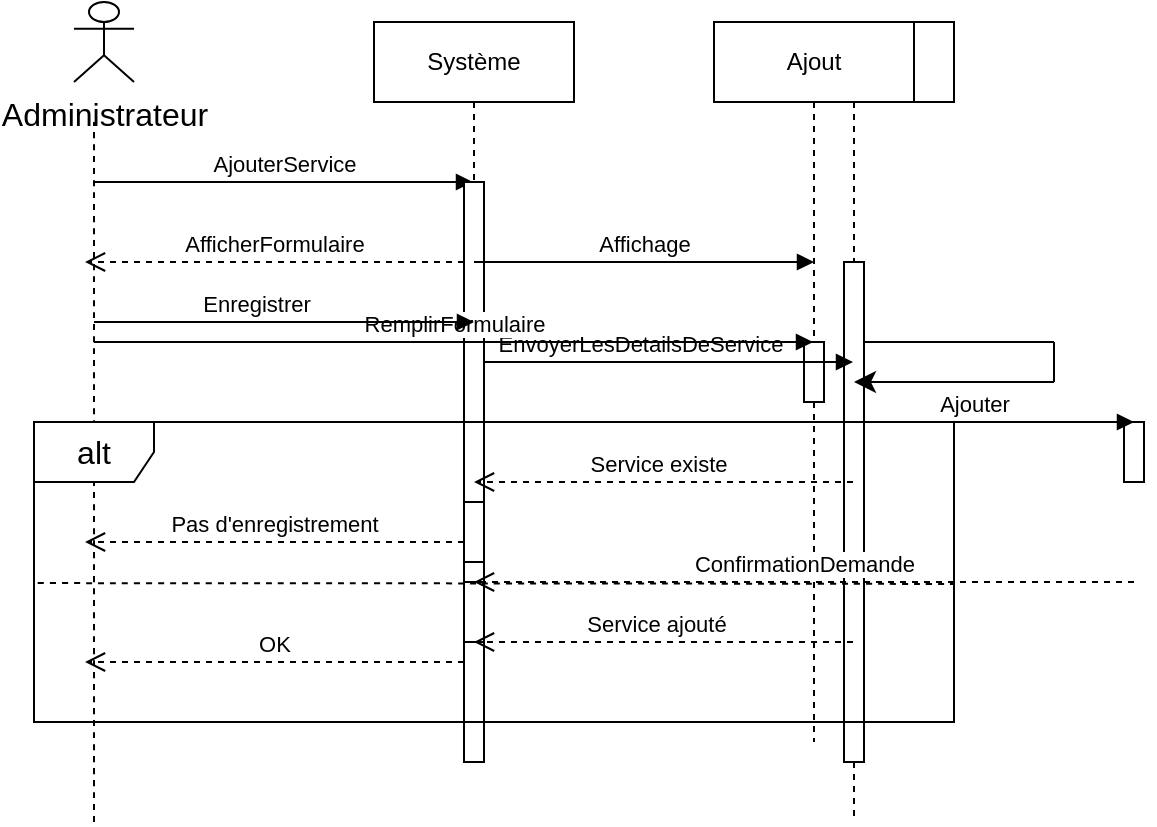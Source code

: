 <mxfile version="23.0.2" type="github" pages="2">
  <diagram name="Page-1" id="2YBvvXClWsGukQMizWep">
    <mxGraphModel dx="802" dy="891" grid="1" gridSize="10" guides="1" tooltips="1" connect="1" arrows="1" fold="1" page="1" pageScale="1" pageWidth="850" pageHeight="1100" math="0" shadow="0">
      <root>
        <mxCell id="0" />
        <mxCell id="1" parent="0" />
        <mxCell id="aM9ryv3xv72pqoxQDRHE-5" value="Système" style="shape=umlLifeline;perimeter=lifelinePerimeter;whiteSpace=wrap;html=1;container=0;dropTarget=0;collapsible=0;recursiveResize=0;outlineConnect=0;portConstraint=eastwest;newEdgeStyle={&quot;edgeStyle&quot;:&quot;elbowEdgeStyle&quot;,&quot;elbow&quot;:&quot;vertical&quot;,&quot;curved&quot;:0,&quot;rounded&quot;:0};" parent="1" vertex="1">
          <mxGeometry x="220" y="40" width="100" height="360" as="geometry" />
        </mxCell>
        <mxCell id="aM9ryv3xv72pqoxQDRHE-7" value="AjouterService" style="html=1;verticalAlign=bottom;endArrow=block;edgeStyle=elbowEdgeStyle;elbow=vertical;curved=0;rounded=0;" parent="1" target="aM9ryv3xv72pqoxQDRHE-5" edge="1">
          <mxGeometry relative="1" as="geometry">
            <mxPoint x="80" y="120" as="sourcePoint" />
            <Array as="points">
              <mxPoint x="180" y="120" />
            </Array>
            <mxPoint x="265" y="120" as="targetPoint" />
          </mxGeometry>
        </mxCell>
        <mxCell id="IuWYibDsxvpFyqNWnPMN-1" value="Administrateur" style="shape=umlActor;verticalLabelPosition=bottom;verticalAlign=top;html=1;outlineConnect=0;fontSize=16;" vertex="1" parent="1">
          <mxGeometry x="70" y="30" width="30" height="40" as="geometry" />
        </mxCell>
        <mxCell id="IuWYibDsxvpFyqNWnPMN-3" value="" style="endArrow=none;dashed=1;html=1;rounded=0;fontSize=12;startSize=8;endSize=8;curved=1;" edge="1" parent="1">
          <mxGeometry width="50" height="50" relative="1" as="geometry">
            <mxPoint x="80" y="440" as="sourcePoint" />
            <mxPoint x="80" y="90" as="targetPoint" />
          </mxGeometry>
        </mxCell>
        <mxCell id="IuWYibDsxvpFyqNWnPMN-5" value="BD" style="shape=umlLifeline;perimeter=lifelinePerimeter;whiteSpace=wrap;html=1;container=0;dropTarget=0;collapsible=0;recursiveResize=0;outlineConnect=0;portConstraint=eastwest;newEdgeStyle={&quot;edgeStyle&quot;:&quot;elbowEdgeStyle&quot;,&quot;elbow&quot;:&quot;vertical&quot;,&quot;curved&quot;:0,&quot;rounded&quot;:0};" vertex="1" parent="1">
          <mxGeometry x="410" y="40" width="100" height="400" as="geometry" />
        </mxCell>
        <mxCell id="IuWYibDsxvpFyqNWnPMN-4" value="Ajout" style="shape=umlLifeline;perimeter=lifelinePerimeter;whiteSpace=wrap;html=1;container=0;dropTarget=0;collapsible=0;recursiveResize=0;outlineConnect=0;portConstraint=eastwest;newEdgeStyle={&quot;edgeStyle&quot;:&quot;elbowEdgeStyle&quot;,&quot;elbow&quot;:&quot;vertical&quot;,&quot;curved&quot;:0,&quot;rounded&quot;:0};" vertex="1" parent="1">
          <mxGeometry x="390" y="40" width="100" height="360" as="geometry" />
        </mxCell>
        <mxCell id="IuWYibDsxvpFyqNWnPMN-6" value="" style="rounded=0;whiteSpace=wrap;html=1;fontSize=16;direction=south;" vertex="1" parent="1">
          <mxGeometry x="265" y="120" width="10" height="290" as="geometry" />
        </mxCell>
        <mxCell id="njUfeDdC9oClIFobsHE3-21" style="edgeStyle=none;curved=1;rounded=0;orthogonalLoop=1;jettySize=auto;html=1;fontSize=12;startSize=8;endSize=8;" edge="1" parent="1" source="IuWYibDsxvpFyqNWnPMN-7">
          <mxGeometry relative="1" as="geometry">
            <mxPoint x="460.0" y="180" as="targetPoint" />
          </mxGeometry>
        </mxCell>
        <mxCell id="IuWYibDsxvpFyqNWnPMN-7" value="" style="rounded=0;whiteSpace=wrap;html=1;fontSize=16;direction=south;" vertex="1" parent="1">
          <mxGeometry x="455" y="160" width="10" height="250" as="geometry" />
        </mxCell>
        <mxCell id="IuWYibDsxvpFyqNWnPMN-18" value="OK" style="html=1;verticalAlign=bottom;endArrow=open;dashed=1;endSize=8;edgeStyle=elbowEdgeStyle;elbow=vertical;curved=0;rounded=0;" edge="1" parent="1">
          <mxGeometry relative="1" as="geometry">
            <mxPoint x="75.5" y="360" as="targetPoint" />
            <Array as="points" />
            <mxPoint x="265" y="360" as="sourcePoint" />
          </mxGeometry>
        </mxCell>
        <mxCell id="IuWYibDsxvpFyqNWnPMN-8" value="" style="rounded=0;whiteSpace=wrap;html=1;fontSize=16;direction=south;" vertex="1" parent="1">
          <mxGeometry x="435" y="200" width="10" height="30" as="geometry" />
        </mxCell>
        <mxCell id="njUfeDdC9oClIFobsHE3-17" value="EnvoyerLesDetailsDeService" style="html=1;verticalAlign=bottom;endArrow=block;edgeStyle=elbowEdgeStyle;elbow=vertical;curved=0;rounded=0;" edge="1" parent="1" target="IuWYibDsxvpFyqNWnPMN-5">
          <mxGeometry x="-0.154" relative="1" as="geometry">
            <mxPoint x="275" y="210" as="sourcePoint" />
            <Array as="points">
              <mxPoint x="370" y="210" />
            </Array>
            <mxPoint x="455" y="158.75" as="targetPoint" />
            <mxPoint as="offset" />
          </mxGeometry>
        </mxCell>
        <mxCell id="IuWYibDsxvpFyqNWnPMN-9" value="" style="rounded=0;whiteSpace=wrap;html=1;fontSize=16;direction=south;" vertex="1" parent="1">
          <mxGeometry x="595" y="240" width="10" height="30" as="geometry" />
        </mxCell>
        <mxCell id="njUfeDdC9oClIFobsHE3-22" value="" style="endArrow=none;html=1;rounded=0;fontSize=12;startSize=8;endSize=8;curved=1;" edge="1" parent="1">
          <mxGeometry width="50" height="50" relative="1" as="geometry">
            <mxPoint x="465" y="200" as="sourcePoint" />
            <mxPoint x="560" y="200" as="targetPoint" />
          </mxGeometry>
        </mxCell>
        <mxCell id="IuWYibDsxvpFyqNWnPMN-10" value="" style="rounded=0;whiteSpace=wrap;html=1;fontSize=16;direction=south;" vertex="1" parent="1">
          <mxGeometry x="265" y="280" width="10" height="30" as="geometry" />
        </mxCell>
        <mxCell id="njUfeDdC9oClIFobsHE3-23" value="" style="endArrow=none;html=1;rounded=0;fontSize=12;startSize=8;endSize=8;curved=1;" edge="1" parent="1">
          <mxGeometry width="50" height="50" relative="1" as="geometry">
            <mxPoint x="560" y="220" as="sourcePoint" />
            <mxPoint x="560" y="200" as="targetPoint" />
          </mxGeometry>
        </mxCell>
        <mxCell id="IuWYibDsxvpFyqNWnPMN-11" value="" style="rounded=0;whiteSpace=wrap;html=1;fontSize=16;direction=south;" vertex="1" parent="1">
          <mxGeometry x="265" y="320" width="10" height="30" as="geometry" />
        </mxCell>
        <mxCell id="njUfeDdC9oClIFobsHE3-24" value="" style="endArrow=classic;html=1;rounded=0;fontSize=12;startSize=8;endSize=8;curved=1;entryX=0.24;entryY=0.5;entryDx=0;entryDy=0;entryPerimeter=0;" edge="1" parent="1" target="IuWYibDsxvpFyqNWnPMN-7">
          <mxGeometry width="50" height="50" relative="1" as="geometry">
            <mxPoint x="560" y="220" as="sourcePoint" />
            <mxPoint x="470" y="220" as="targetPoint" />
          </mxGeometry>
        </mxCell>
        <mxCell id="IuWYibDsxvpFyqNWnPMN-12" value="Affichage" style="html=1;verticalAlign=bottom;endArrow=block;edgeStyle=elbowEdgeStyle;elbow=vertical;curved=0;rounded=0;" edge="1" parent="1">
          <mxGeometry relative="1" as="geometry">
            <mxPoint x="270" y="160" as="sourcePoint" />
            <Array as="points">
              <mxPoint x="365" y="160" />
            </Array>
            <mxPoint x="440" y="160" as="targetPoint" />
          </mxGeometry>
        </mxCell>
        <mxCell id="njUfeDdC9oClIFobsHE3-28" value="Service existe" style="html=1;verticalAlign=bottom;endArrow=open;dashed=1;endSize=8;edgeStyle=elbowEdgeStyle;elbow=vertical;curved=0;rounded=0;" edge="1" parent="1" source="IuWYibDsxvpFyqNWnPMN-5">
          <mxGeometry x="0.034" relative="1" as="geometry">
            <mxPoint x="270" y="270" as="targetPoint" />
            <Array as="points">
              <mxPoint x="280" y="270" />
            </Array>
            <mxPoint x="400" y="270" as="sourcePoint" />
            <mxPoint as="offset" />
          </mxGeometry>
        </mxCell>
        <mxCell id="IuWYibDsxvpFyqNWnPMN-13" value="RemplirFormulaire" style="html=1;verticalAlign=bottom;endArrow=block;edgeStyle=elbowEdgeStyle;elbow=vertical;curved=0;rounded=0;" edge="1" parent="1" target="IuWYibDsxvpFyqNWnPMN-4">
          <mxGeometry relative="1" as="geometry">
            <mxPoint x="80" y="200" as="sourcePoint" />
            <Array as="points" />
            <mxPoint x="400" y="180" as="targetPoint" />
          </mxGeometry>
        </mxCell>
        <mxCell id="njUfeDdC9oClIFobsHE3-31" value="Service ajouté" style="html=1;verticalAlign=bottom;endArrow=open;dashed=1;endSize=8;edgeStyle=elbowEdgeStyle;elbow=vertical;curved=0;rounded=0;" edge="1" parent="1" source="IuWYibDsxvpFyqNWnPMN-5">
          <mxGeometry x="0.05" relative="1" as="geometry">
            <mxPoint x="270" y="350" as="targetPoint" />
            <Array as="points">
              <mxPoint x="275" y="350" />
            </Array>
            <mxPoint x="455" y="350" as="sourcePoint" />
            <mxPoint x="1" as="offset" />
          </mxGeometry>
        </mxCell>
        <mxCell id="IuWYibDsxvpFyqNWnPMN-16" value="Ajouter" style="html=1;verticalAlign=bottom;endArrow=block;edgeStyle=elbowEdgeStyle;elbow=vertical;curved=0;rounded=0;" edge="1" parent="1">
          <mxGeometry relative="1" as="geometry">
            <mxPoint x="440" y="240" as="sourcePoint" />
            <Array as="points">
              <mxPoint x="560.3" y="240" />
            </Array>
            <mxPoint x="600" y="240" as="targetPoint" />
          </mxGeometry>
        </mxCell>
        <mxCell id="njUfeDdC9oClIFobsHE3-32" value="alt" style="shape=umlFrame;whiteSpace=wrap;html=1;pointerEvents=0;fontSize=16;" vertex="1" parent="1">
          <mxGeometry x="50" y="240" width="460" height="150" as="geometry" />
        </mxCell>
        <mxCell id="IuWYibDsxvpFyqNWnPMN-17" value="ConfirmationDemande" style="html=1;verticalAlign=bottom;endArrow=open;dashed=1;endSize=8;edgeStyle=elbowEdgeStyle;elbow=vertical;curved=0;rounded=0;entryX=0;entryY=0.5;entryDx=0;entryDy=0;" edge="1" parent="1" target="IuWYibDsxvpFyqNWnPMN-11">
          <mxGeometry relative="1" as="geometry">
            <mxPoint x="275" y="320" as="targetPoint" />
            <Array as="points">
              <mxPoint x="525" y="320" />
            </Array>
            <mxPoint x="600" y="320" as="sourcePoint" />
          </mxGeometry>
        </mxCell>
        <mxCell id="njUfeDdC9oClIFobsHE3-34" value="" style="endArrow=none;dashed=1;html=1;rounded=0;fontSize=12;startSize=8;endSize=8;curved=1;exitX=0.004;exitY=0.537;exitDx=0;exitDy=0;exitPerimeter=0;" edge="1" parent="1" source="njUfeDdC9oClIFobsHE3-32">
          <mxGeometry width="50" height="50" relative="1" as="geometry">
            <mxPoint x="210.3" y="320" as="sourcePoint" />
            <mxPoint x="510" y="321" as="targetPoint" />
            <Array as="points">
              <mxPoint x="400.9" y="320.75" />
            </Array>
          </mxGeometry>
        </mxCell>
        <mxCell id="njUfeDdC9oClIFobsHE3-35" value="AfficherFormulaire" style="html=1;verticalAlign=bottom;endArrow=open;dashed=1;endSize=8;edgeStyle=elbowEdgeStyle;elbow=vertical;curved=0;rounded=0;" edge="1" parent="1">
          <mxGeometry relative="1" as="geometry">
            <mxPoint x="75.5" y="160.364" as="targetPoint" />
            <Array as="points" />
            <mxPoint x="265" y="160" as="sourcePoint" />
          </mxGeometry>
        </mxCell>
        <mxCell id="njUfeDdC9oClIFobsHE3-36" value="Enregistrer" style="html=1;verticalAlign=bottom;endArrow=block;edgeStyle=elbowEdgeStyle;elbow=horizontal;curved=0;rounded=0;" edge="1" parent="1">
          <mxGeometry x="-0.154" relative="1" as="geometry">
            <mxPoint x="80" y="190" as="sourcePoint" />
            <Array as="points" />
            <mxPoint x="270" y="190" as="targetPoint" />
            <mxPoint as="offset" />
          </mxGeometry>
        </mxCell>
        <mxCell id="njUfeDdC9oClIFobsHE3-38" value="Pas d&#39;enregistrement" style="html=1;verticalAlign=bottom;endArrow=open;dashed=1;endSize=8;edgeStyle=elbowEdgeStyle;elbow=vertical;curved=0;rounded=0;" edge="1" parent="1">
          <mxGeometry relative="1" as="geometry">
            <mxPoint x="75.5" y="300" as="targetPoint" />
            <Array as="points" />
            <mxPoint x="265" y="300" as="sourcePoint" />
          </mxGeometry>
        </mxCell>
      </root>
    </mxGraphModel>
  </diagram>
  <diagram id="vFu_WvSbxT_8KnBtAzR0" name="Page-2">
    <mxGraphModel dx="2088" dy="2348" grid="0" gridSize="10" guides="1" tooltips="1" connect="1" arrows="1" fold="1" page="0" pageScale="1" pageWidth="827" pageHeight="1169" math="0" shadow="0">
      <root>
        <mxCell id="0" />
        <mxCell id="1" parent="0" />
      </root>
    </mxGraphModel>
  </diagram>
</mxfile>
